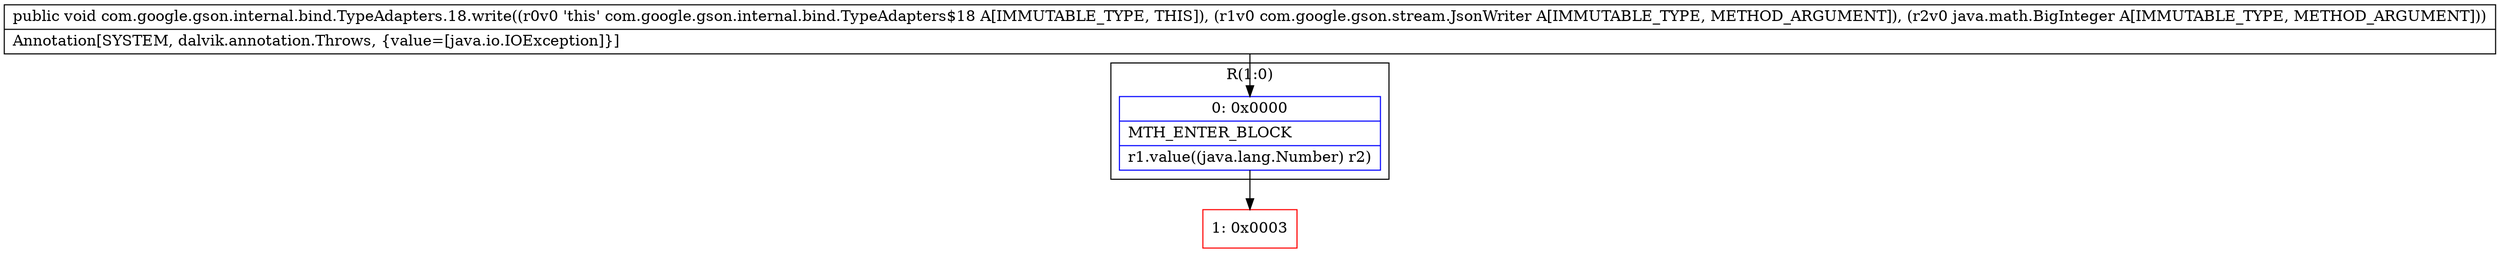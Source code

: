 digraph "CFG forcom.google.gson.internal.bind.TypeAdapters.18.write(Lcom\/google\/gson\/stream\/JsonWriter;Ljava\/math\/BigInteger;)V" {
subgraph cluster_Region_1563194386 {
label = "R(1:0)";
node [shape=record,color=blue];
Node_0 [shape=record,label="{0\:\ 0x0000|MTH_ENTER_BLOCK\l|r1.value((java.lang.Number) r2)\l}"];
}
Node_1 [shape=record,color=red,label="{1\:\ 0x0003}"];
MethodNode[shape=record,label="{public void com.google.gson.internal.bind.TypeAdapters.18.write((r0v0 'this' com.google.gson.internal.bind.TypeAdapters$18 A[IMMUTABLE_TYPE, THIS]), (r1v0 com.google.gson.stream.JsonWriter A[IMMUTABLE_TYPE, METHOD_ARGUMENT]), (r2v0 java.math.BigInteger A[IMMUTABLE_TYPE, METHOD_ARGUMENT]))  | Annotation[SYSTEM, dalvik.annotation.Throws, \{value=[java.io.IOException]\}]\l}"];
MethodNode -> Node_0;
Node_0 -> Node_1;
}

